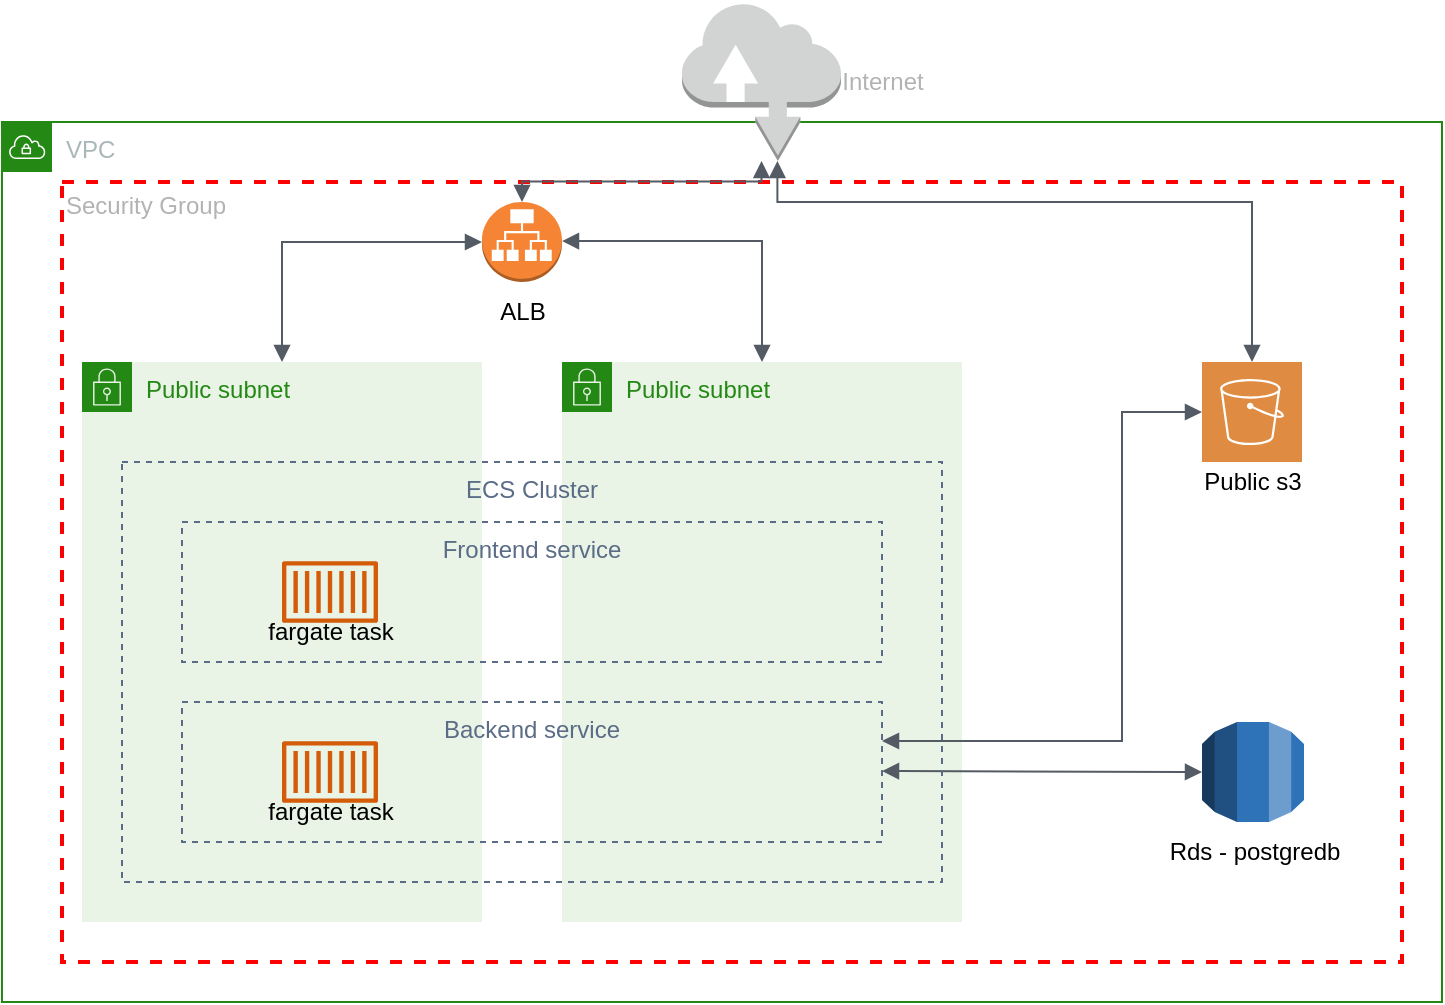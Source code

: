<mxfile version="20.6.2" type="device"><diagram id="TF_FxJ-qsqPrc83CBDIj" name="Page-1"><mxGraphModel dx="761" dy="536" grid="1" gridSize="10" guides="1" tooltips="1" connect="1" arrows="1" fold="1" page="1" pageScale="1" pageWidth="850" pageHeight="1100" math="0" shadow="0"><root><mxCell id="0"/><mxCell id="1" parent="0"/><mxCell id="Rle_BKrQVmpm10SMI1nQ-1" value="VPC" style="points=[[0,0],[0.25,0],[0.5,0],[0.75,0],[1,0],[1,0.25],[1,0.5],[1,0.75],[1,1],[0.75,1],[0.5,1],[0.25,1],[0,1],[0,0.75],[0,0.5],[0,0.25]];outlineConnect=0;gradientColor=none;html=1;whiteSpace=wrap;fontSize=12;fontStyle=0;container=1;pointerEvents=0;collapsible=0;recursiveResize=0;shape=mxgraph.aws4.group;grIcon=mxgraph.aws4.group_vpc;strokeColor=#248814;fillColor=none;verticalAlign=top;align=left;spacingLeft=30;fontColor=#AAB7B8;dashed=0;" vertex="1" parent="1"><mxGeometry x="120" y="120" width="720" height="440" as="geometry"/></mxCell><mxCell id="Rle_BKrQVmpm10SMI1nQ-3" value="Public subnet" style="points=[[0,0],[0.25,0],[0.5,0],[0.75,0],[1,0],[1,0.25],[1,0.5],[1,0.75],[1,1],[0.75,1],[0.5,1],[0.25,1],[0,1],[0,0.75],[0,0.5],[0,0.25]];outlineConnect=0;gradientColor=none;html=1;whiteSpace=wrap;fontSize=12;fontStyle=0;container=1;pointerEvents=0;collapsible=0;recursiveResize=0;shape=mxgraph.aws4.group;grIcon=mxgraph.aws4.group_security_group;grStroke=0;strokeColor=#248814;fillColor=#E9F3E6;verticalAlign=top;align=left;spacingLeft=30;fontColor=#248814;dashed=0;" vertex="1" parent="Rle_BKrQVmpm10SMI1nQ-1"><mxGeometry x="280" y="120" width="200" height="280" as="geometry"/></mxCell><mxCell id="Rle_BKrQVmpm10SMI1nQ-26" value="" style="edgeStyle=orthogonalEdgeStyle;html=1;endArrow=block;elbow=vertical;startArrow=block;startFill=1;endFill=1;strokeColor=#545B64;rounded=0;entryX=0;entryY=0.5;entryDx=0;entryDy=0;entryPerimeter=0;" edge="1" parent="Rle_BKrQVmpm10SMI1nQ-3" target="Rle_BKrQVmpm10SMI1nQ-18"><mxGeometry width="100" relative="1" as="geometry"><mxPoint x="160" y="204.52" as="sourcePoint"/><mxPoint x="260" y="204.52" as="targetPoint"/></mxGeometry></mxCell><mxCell id="Rle_BKrQVmpm10SMI1nQ-37" value="" style="edgeStyle=orthogonalEdgeStyle;html=1;endArrow=block;elbow=vertical;startArrow=block;startFill=1;endFill=1;strokeColor=#545B64;rounded=0;fontColor=#B3B3B3;" edge="1" parent="Rle_BKrQVmpm10SMI1nQ-3" target="Rle_BKrQVmpm10SMI1nQ-17"><mxGeometry width="100" relative="1" as="geometry"><mxPoint x="160" y="189.5" as="sourcePoint"/><mxPoint x="260" y="189.5" as="targetPoint"/><Array as="points"><mxPoint x="280" y="190"/><mxPoint x="280" y="25"/></Array></mxGeometry></mxCell><mxCell id="Rle_BKrQVmpm10SMI1nQ-2" value="Public subnet" style="points=[[0,0],[0.25,0],[0.5,0],[0.75,0],[1,0],[1,0.25],[1,0.5],[1,0.75],[1,1],[0.75,1],[0.5,1],[0.25,1],[0,1],[0,0.75],[0,0.5],[0,0.25]];outlineConnect=0;gradientColor=none;html=1;whiteSpace=wrap;fontSize=12;fontStyle=0;container=1;pointerEvents=0;collapsible=0;recursiveResize=0;shape=mxgraph.aws4.group;grIcon=mxgraph.aws4.group_security_group;grStroke=0;strokeColor=#248814;fillColor=#E9F3E6;verticalAlign=top;align=left;spacingLeft=30;fontColor=#248814;dashed=0;" vertex="1" parent="Rle_BKrQVmpm10SMI1nQ-1"><mxGeometry x="40" y="120" width="200" height="280" as="geometry"/></mxCell><mxCell id="Rle_BKrQVmpm10SMI1nQ-5" value="" style="outlineConnect=0;dashed=0;verticalLabelPosition=bottom;verticalAlign=top;align=center;html=1;shape=mxgraph.aws3.application_load_balancer;fillColor=#F58534;gradientColor=none;" vertex="1" parent="Rle_BKrQVmpm10SMI1nQ-1"><mxGeometry x="240" y="40" width="40" height="40" as="geometry"/></mxCell><mxCell id="Rle_BKrQVmpm10SMI1nQ-6" value="ALB" style="text;html=1;align=center;verticalAlign=middle;resizable=0;points=[];autosize=1;strokeColor=none;fillColor=none;" vertex="1" parent="Rle_BKrQVmpm10SMI1nQ-1"><mxGeometry x="235" y="80" width="50" height="30" as="geometry"/></mxCell><mxCell id="Rle_BKrQVmpm10SMI1nQ-17" value="" style="sketch=0;pointerEvents=1;shadow=0;dashed=0;html=1;strokeColor=none;fillColor=#DF8C42;labelPosition=center;verticalLabelPosition=bottom;verticalAlign=top;align=center;outlineConnect=0;shape=mxgraph.veeam2.aws_s3;" vertex="1" parent="Rle_BKrQVmpm10SMI1nQ-1"><mxGeometry x="600" y="120" width="50" height="50" as="geometry"/></mxCell><mxCell id="Rle_BKrQVmpm10SMI1nQ-18" value="" style="outlineConnect=0;dashed=0;verticalLabelPosition=bottom;verticalAlign=top;align=center;html=1;shape=mxgraph.aws3.rds;fillColor=#2E73B8;gradientColor=none;" vertex="1" parent="Rle_BKrQVmpm10SMI1nQ-1"><mxGeometry x="600" y="300" width="51" height="50" as="geometry"/></mxCell><mxCell id="Rle_BKrQVmpm10SMI1nQ-22" value="" style="edgeStyle=orthogonalEdgeStyle;html=1;endArrow=block;elbow=vertical;startArrow=block;startFill=1;endFill=1;strokeColor=#545B64;rounded=0;exitX=0.5;exitY=0;exitDx=0;exitDy=0;entryX=0;entryY=0.5;entryDx=0;entryDy=0;entryPerimeter=0;" edge="1" parent="Rle_BKrQVmpm10SMI1nQ-1" source="Rle_BKrQVmpm10SMI1nQ-2" target="Rle_BKrQVmpm10SMI1nQ-5"><mxGeometry width="100" relative="1" as="geometry"><mxPoint x="205" y="130" as="sourcePoint"/><mxPoint x="305" y="130" as="targetPoint"/></mxGeometry></mxCell><mxCell id="Rle_BKrQVmpm10SMI1nQ-23" value="" style="edgeStyle=orthogonalEdgeStyle;html=1;endArrow=block;elbow=vertical;startArrow=block;startFill=1;endFill=1;strokeColor=#545B64;rounded=0;entryX=0.5;entryY=0;entryDx=0;entryDy=0;" edge="1" parent="Rle_BKrQVmpm10SMI1nQ-1" target="Rle_BKrQVmpm10SMI1nQ-3"><mxGeometry width="100" relative="1" as="geometry"><mxPoint x="280" y="59.52" as="sourcePoint"/><mxPoint x="380" y="59.52" as="targetPoint"/><Array as="points"><mxPoint x="380" y="60"/></Array></mxGeometry></mxCell><mxCell id="Rle_BKrQVmpm10SMI1nQ-29" value="Rds - postgredb" style="text;html=1;align=center;verticalAlign=middle;resizable=0;points=[];autosize=1;strokeColor=none;fillColor=none;" vertex="1" parent="Rle_BKrQVmpm10SMI1nQ-1"><mxGeometry x="570.5" y="350" width="110" height="30" as="geometry"/></mxCell><mxCell id="Rle_BKrQVmpm10SMI1nQ-30" value="Public s3" style="text;html=1;align=center;verticalAlign=middle;resizable=0;points=[];autosize=1;strokeColor=none;fillColor=none;" vertex="1" parent="Rle_BKrQVmpm10SMI1nQ-1"><mxGeometry x="590" y="165" width="70" height="30" as="geometry"/></mxCell><mxCell id="Rle_BKrQVmpm10SMI1nQ-34" value="Security Group" style="fontStyle=0;verticalAlign=top;align=left;spacingTop=-2;fillColor=none;rounded=0;whiteSpace=wrap;html=1;strokeColor=#FF0000;strokeWidth=2;dashed=1;container=1;collapsible=0;expand=0;recursiveResize=0;fontColor=#B3B3B3;" vertex="1" parent="Rle_BKrQVmpm10SMI1nQ-1"><mxGeometry x="30" y="30" width="670" height="390" as="geometry"/></mxCell><mxCell id="Rle_BKrQVmpm10SMI1nQ-11" value="ECS Cluster" style="fillColor=none;strokeColor=#5A6C86;dashed=1;verticalAlign=top;fontStyle=0;fontColor=#5A6C86;" vertex="1" parent="1"><mxGeometry x="180" y="290" width="410" height="210" as="geometry"/></mxCell><mxCell id="Rle_BKrQVmpm10SMI1nQ-12" value="Frontend service" style="fillColor=none;strokeColor=#5A6C86;dashed=1;verticalAlign=top;fontStyle=0;fontColor=#5A6C86;" vertex="1" parent="1"><mxGeometry x="210" y="320" width="350" height="70" as="geometry"/></mxCell><mxCell id="Rle_BKrQVmpm10SMI1nQ-13" value="Backend service" style="fillColor=none;strokeColor=#5A6C86;dashed=1;verticalAlign=top;fontStyle=0;fontColor=#5A6C86;" vertex="1" parent="1"><mxGeometry x="210" y="410" width="350" height="70" as="geometry"/></mxCell><mxCell id="Rle_BKrQVmpm10SMI1nQ-14" value="" style="sketch=0;outlineConnect=0;fontColor=#232F3E;gradientColor=none;fillColor=#D45B07;strokeColor=none;dashed=0;verticalLabelPosition=bottom;verticalAlign=top;align=center;html=1;fontSize=12;fontStyle=0;aspect=fixed;pointerEvents=1;shape=mxgraph.aws4.container_1;" vertex="1" parent="1"><mxGeometry x="260" y="339.5" width="48" height="31" as="geometry"/></mxCell><mxCell id="Rle_BKrQVmpm10SMI1nQ-15" value="" style="sketch=0;outlineConnect=0;fontColor=#232F3E;gradientColor=none;fillColor=#D45B07;strokeColor=none;dashed=0;verticalLabelPosition=bottom;verticalAlign=top;align=center;html=1;fontSize=12;fontStyle=0;aspect=fixed;pointerEvents=1;shape=mxgraph.aws4.container_1;" vertex="1" parent="1"><mxGeometry x="260" y="429.5" width="48" height="31" as="geometry"/></mxCell><mxCell id="Rle_BKrQVmpm10SMI1nQ-19" value="" style="outlineConnect=0;dashed=0;verticalLabelPosition=bottom;verticalAlign=top;align=center;html=1;shape=mxgraph.aws3.internet;fillColor=#D2D3D3;gradientColor=none;" vertex="1" parent="1"><mxGeometry x="460" y="60" width="79.5" height="79.5" as="geometry"/></mxCell><mxCell id="Rle_BKrQVmpm10SMI1nQ-20" value="" style="edgeStyle=orthogonalEdgeStyle;html=1;endArrow=block;elbow=vertical;startArrow=block;startFill=1;endFill=1;strokeColor=#545B64;rounded=0;exitX=0.5;exitY=0;exitDx=0;exitDy=0;exitPerimeter=0;" edge="1" parent="1" source="Rle_BKrQVmpm10SMI1nQ-5" target="Rle_BKrQVmpm10SMI1nQ-19"><mxGeometry width="100" relative="1" as="geometry"><mxPoint x="430" y="179.52" as="sourcePoint"/><mxPoint x="530" y="179.52" as="targetPoint"/></mxGeometry></mxCell><mxCell id="Rle_BKrQVmpm10SMI1nQ-25" value="" style="edgeStyle=orthogonalEdgeStyle;html=1;endArrow=block;elbow=vertical;startArrow=block;startFill=1;endFill=1;strokeColor=#545B64;rounded=0;exitX=0.6;exitY=1;exitDx=0;exitDy=0;exitPerimeter=0;" edge="1" parent="1" source="Rle_BKrQVmpm10SMI1nQ-19" target="Rle_BKrQVmpm10SMI1nQ-17"><mxGeometry width="100" relative="1" as="geometry"><mxPoint x="530" y="150" as="sourcePoint"/><mxPoint x="630" y="150" as="targetPoint"/><Array as="points"><mxPoint x="508" y="160"/><mxPoint x="745" y="160"/></Array></mxGeometry></mxCell><mxCell id="Rle_BKrQVmpm10SMI1nQ-31" value="fargate task" style="text;html=1;align=center;verticalAlign=middle;resizable=0;points=[];autosize=1;strokeColor=none;fillColor=none;" vertex="1" parent="1"><mxGeometry x="239" y="360" width="90" height="30" as="geometry"/></mxCell><mxCell id="Rle_BKrQVmpm10SMI1nQ-32" value="fargate task" style="text;html=1;align=center;verticalAlign=middle;resizable=0;points=[];autosize=1;strokeColor=none;fillColor=none;" vertex="1" parent="1"><mxGeometry x="239" y="450" width="90" height="30" as="geometry"/></mxCell><mxCell id="Rle_BKrQVmpm10SMI1nQ-38" value="Internet" style="text;html=1;align=center;verticalAlign=middle;resizable=0;points=[];autosize=1;strokeColor=none;fillColor=none;fontColor=#B3B3B3;" vertex="1" parent="1"><mxGeometry x="530" y="84.75" width="60" height="30" as="geometry"/></mxCell></root></mxGraphModel></diagram></mxfile>